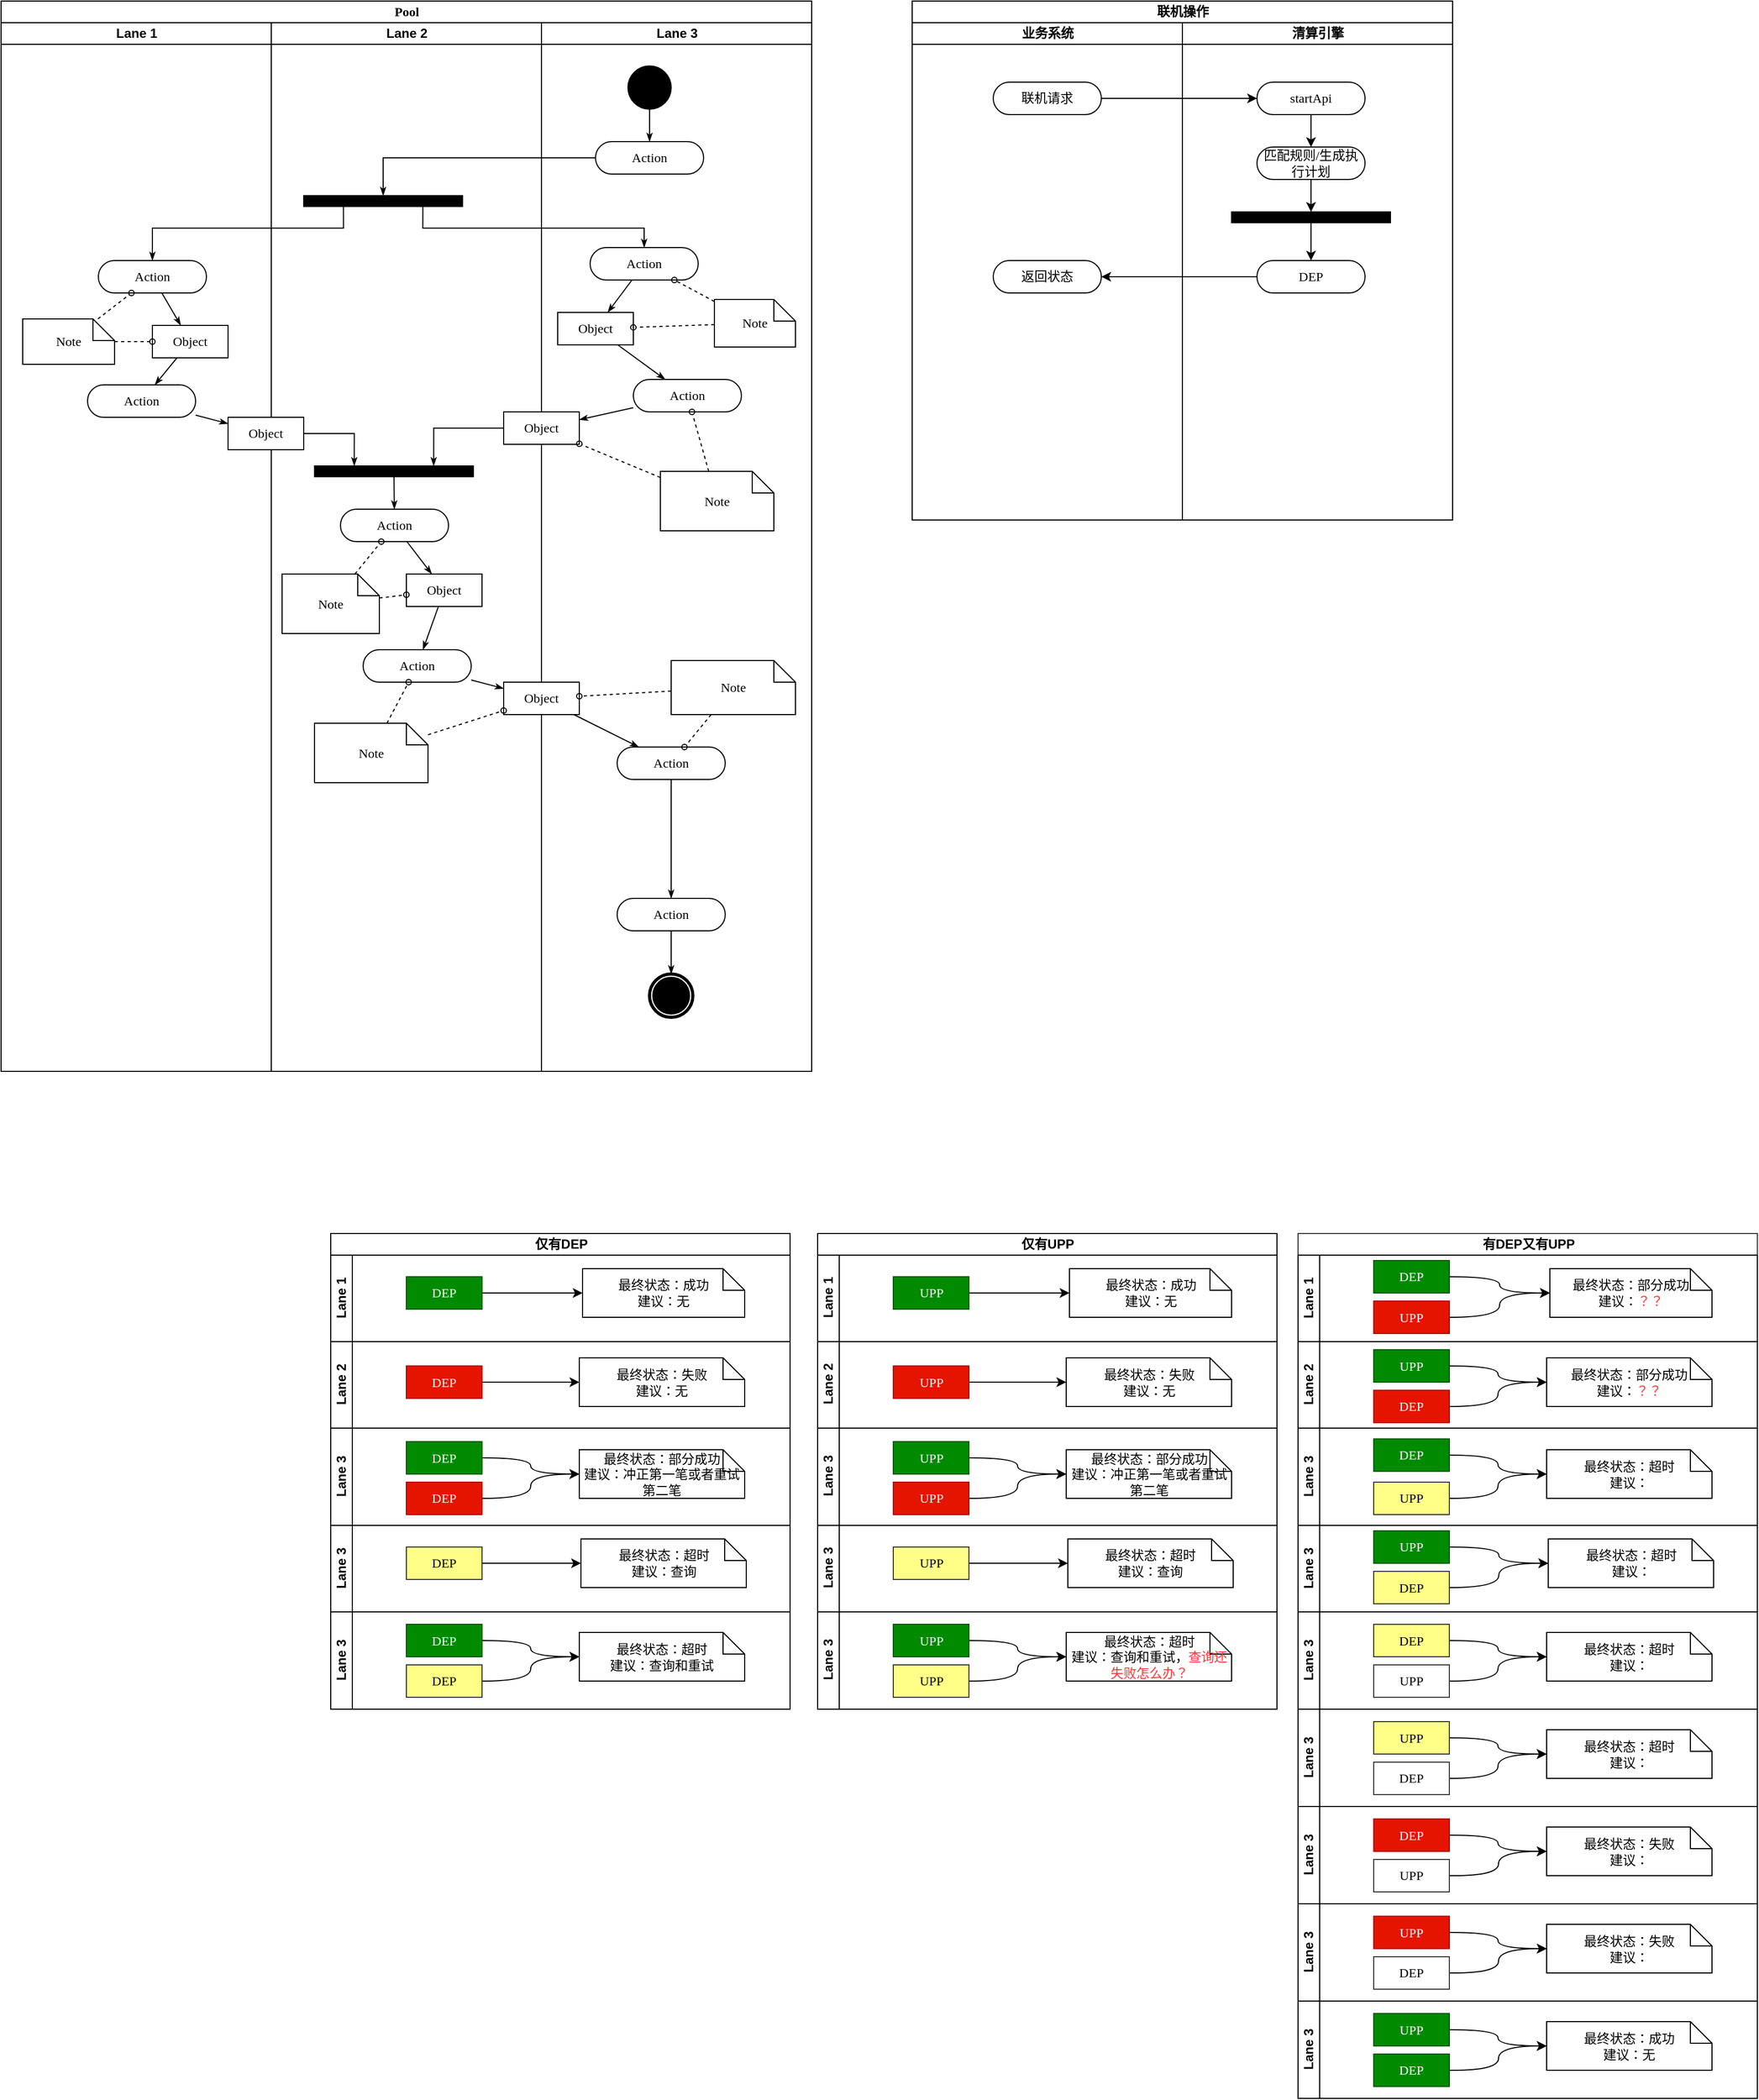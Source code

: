 <mxfile version="10.9.8" type="github"><diagram name="Page-1" id="0783ab3e-0a74-02c8-0abd-f7b4e66b4bec"><mxGraphModel dx="1421" dy="787" grid="1" gridSize="10" guides="1" tooltips="1" connect="1" arrows="1" fold="1" page="1" pageScale="1" pageWidth="850" pageHeight="1100" background="#ffffff" math="0" shadow="0"><root><mxCell id="0"/><mxCell id="1" parent="0"/><mxCell id="1c1d494c118603dd-1" value="Pool" style="swimlane;html=1;childLayout=stackLayout;startSize=20;rounded=0;shadow=0;comic=0;labelBackgroundColor=none;strokeColor=#000000;strokeWidth=1;fillColor=#ffffff;fontFamily=Verdana;fontSize=12;fontColor=#000000;align=center;" parent="1" vertex="1"><mxGeometry x="40" y="20" width="750" height="990" as="geometry"/></mxCell><mxCell id="1c1d494c118603dd-2" value="Lane 1" style="swimlane;html=1;startSize=20;" parent="1c1d494c118603dd-1" vertex="1"><mxGeometry y="20" width="250" height="970" as="geometry"/></mxCell><mxCell id="1c1d494c118603dd-34" style="edgeStyle=none;rounded=0;html=1;labelBackgroundColor=none;startArrow=none;startFill=0;startSize=5;endArrow=classicThin;endFill=1;endSize=5;jettySize=auto;orthogonalLoop=1;strokeColor=#000000;strokeWidth=1;fontFamily=Verdana;fontSize=12;fontColor=#000000;" parent="1c1d494c118603dd-2" source="1c1d494c118603dd-6" target="1c1d494c118603dd-10" edge="1"><mxGeometry relative="1" as="geometry"/></mxCell><mxCell id="1c1d494c118603dd-6" value="Action" style="rounded=1;whiteSpace=wrap;html=1;shadow=0;comic=0;labelBackgroundColor=none;strokeColor=#000000;strokeWidth=1;fillColor=#ffffff;fontFamily=Verdana;fontSize=12;fontColor=#000000;align=center;arcSize=50;" parent="1c1d494c118603dd-2" vertex="1"><mxGeometry x="90" y="220" width="100" height="30" as="geometry"/></mxCell><mxCell id="1c1d494c118603dd-7" value="Action" style="rounded=1;whiteSpace=wrap;html=1;shadow=0;comic=0;labelBackgroundColor=none;strokeColor=#000000;strokeWidth=1;fillColor=#ffffff;fontFamily=Verdana;fontSize=12;fontColor=#000000;align=center;arcSize=50;" parent="1c1d494c118603dd-2" vertex="1"><mxGeometry x="80" y="335" width="100" height="30" as="geometry"/></mxCell><mxCell id="1c1d494c118603dd-35" style="edgeStyle=none;rounded=0;html=1;labelBackgroundColor=none;startArrow=none;startFill=0;startSize=5;endArrow=classicThin;endFill=1;endSize=5;jettySize=auto;orthogonalLoop=1;strokeColor=#000000;strokeWidth=1;fontFamily=Verdana;fontSize=12;fontColor=#000000;" parent="1c1d494c118603dd-2" source="1c1d494c118603dd-10" target="1c1d494c118603dd-7" edge="1"><mxGeometry relative="1" as="geometry"/></mxCell><mxCell id="1c1d494c118603dd-10" value="Object" style="rounded=0;whiteSpace=wrap;html=1;shadow=0;comic=0;labelBackgroundColor=none;strokeColor=#000000;strokeWidth=1;fillColor=#ffffff;fontFamily=Verdana;fontSize=12;fontColor=#000000;align=center;arcSize=50;" parent="1c1d494c118603dd-2" vertex="1"><mxGeometry x="140" y="280" width="70" height="30" as="geometry"/></mxCell><mxCell id="1c1d494c118603dd-46" style="edgeStyle=none;rounded=0;html=1;labelBackgroundColor=none;startArrow=none;startFill=0;startSize=5;endArrow=oval;endFill=0;endSize=5;jettySize=auto;orthogonalLoop=1;strokeColor=#000000;strokeWidth=1;fontFamily=Verdana;fontSize=12;fontColor=#000000;dashed=1;" parent="1c1d494c118603dd-2" source="1c1d494c118603dd-21" target="1c1d494c118603dd-6" edge="1"><mxGeometry relative="1" as="geometry"/></mxCell><mxCell id="1c1d494c118603dd-47" style="edgeStyle=none;rounded=0;html=1;dashed=1;labelBackgroundColor=none;startArrow=none;startFill=0;startSize=5;endArrow=oval;endFill=0;endSize=5;jettySize=auto;orthogonalLoop=1;strokeColor=#000000;strokeWidth=1;fontFamily=Verdana;fontSize=12;fontColor=#000000;" parent="1c1d494c118603dd-2" source="1c1d494c118603dd-21" target="1c1d494c118603dd-10" edge="1"><mxGeometry relative="1" as="geometry"/></mxCell><mxCell id="1c1d494c118603dd-21" value="Note" style="shape=note;whiteSpace=wrap;html=1;rounded=0;shadow=0;comic=0;labelBackgroundColor=none;strokeColor=#000000;strokeWidth=1;fillColor=#ffffff;fontFamily=Verdana;fontSize=12;fontColor=#000000;align=center;size=20;" parent="1c1d494c118603dd-2" vertex="1"><mxGeometry x="20" y="274" width="85" height="42" as="geometry"/></mxCell><mxCell id="1c1d494c118603dd-3" value="Lane 2" style="swimlane;html=1;startSize=20;" parent="1c1d494c118603dd-1" vertex="1"><mxGeometry x="250" y="20" width="250" height="970" as="geometry"/></mxCell><mxCell id="60571a20871a0731-3" value="" style="whiteSpace=wrap;html=1;rounded=0;shadow=0;comic=0;labelBackgroundColor=none;strokeColor=#000000;strokeWidth=1;fillColor=#000000;fontFamily=Verdana;fontSize=12;fontColor=#000000;align=center;rotation=0;" parent="1c1d494c118603dd-3" vertex="1"><mxGeometry x="30" y="160" width="147" height="10" as="geometry"/></mxCell><mxCell id="1c1d494c118603dd-40" style="edgeStyle=none;rounded=0;html=1;labelBackgroundColor=none;startArrow=none;startFill=0;startSize=5;endArrow=classicThin;endFill=1;endSize=5;jettySize=auto;orthogonalLoop=1;strokeColor=#000000;strokeWidth=1;fontFamily=Verdana;fontSize=12;fontColor=#000000;" parent="1c1d494c118603dd-3" source="1c1d494c118603dd-11" target="1c1d494c118603dd-15" edge="1"><mxGeometry relative="1" as="geometry"/></mxCell><mxCell id="1c1d494c118603dd-11" value="Action" style="rounded=1;whiteSpace=wrap;html=1;shadow=0;comic=0;labelBackgroundColor=none;strokeColor=#000000;strokeWidth=1;fillColor=#ffffff;fontFamily=Verdana;fontSize=12;fontColor=#000000;align=center;arcSize=50;" parent="1c1d494c118603dd-3" vertex="1"><mxGeometry x="64" y="450" width="100" height="30" as="geometry"/></mxCell><mxCell id="1c1d494c118603dd-39" style="edgeStyle=none;rounded=0;html=1;labelBackgroundColor=none;startArrow=none;startFill=0;startSize=5;endArrow=classicThin;endFill=1;endSize=5;jettySize=auto;orthogonalLoop=1;strokeColor=#000000;strokeWidth=1;fontFamily=Verdana;fontSize=12;fontColor=#000000;" parent="1c1d494c118603dd-3" source="1c1d494c118603dd-12" target="1c1d494c118603dd-11" edge="1"><mxGeometry relative="1" as="geometry"/></mxCell><mxCell id="1c1d494c118603dd-12" value="" style="whiteSpace=wrap;html=1;rounded=0;shadow=0;comic=0;labelBackgroundColor=none;strokeColor=#000000;strokeWidth=1;fillColor=#000000;fontFamily=Verdana;fontSize=12;fontColor=#000000;align=center;rotation=0;" parent="1c1d494c118603dd-3" vertex="1"><mxGeometry x="40" y="410" width="147" height="10" as="geometry"/></mxCell><mxCell id="1c1d494c118603dd-32" style="edgeStyle=orthogonalEdgeStyle;rounded=0;html=1;entryX=0.25;entryY=0;labelBackgroundColor=none;startArrow=none;startFill=0;startSize=5;endArrow=classicThin;endFill=1;endSize=5;jettySize=auto;orthogonalLoop=1;strokeColor=#000000;strokeWidth=1;fontFamily=Verdana;fontSize=12;fontColor=#000000;" parent="1c1d494c118603dd-3" source="1c1d494c118603dd-14" target="1c1d494c118603dd-12" edge="1"><mxGeometry relative="1" as="geometry"/></mxCell><mxCell id="1c1d494c118603dd-14" value="Object" style="rounded=0;whiteSpace=wrap;html=1;shadow=0;comic=0;labelBackgroundColor=none;strokeColor=#000000;strokeWidth=1;fillColor=#ffffff;fontFamily=Verdana;fontSize=12;fontColor=#000000;align=center;arcSize=50;" parent="1c1d494c118603dd-3" vertex="1"><mxGeometry x="-40" y="365" width="70" height="30" as="geometry"/></mxCell><mxCell id="1c1d494c118603dd-41" style="edgeStyle=none;rounded=0;html=1;labelBackgroundColor=none;startArrow=none;startFill=0;startSize=5;endArrow=classicThin;endFill=1;endSize=5;jettySize=auto;orthogonalLoop=1;strokeColor=#000000;strokeWidth=1;fontFamily=Verdana;fontSize=12;fontColor=#000000;" parent="1c1d494c118603dd-3" source="1c1d494c118603dd-15" target="1c1d494c118603dd-16" edge="1"><mxGeometry relative="1" as="geometry"/></mxCell><mxCell id="1c1d494c118603dd-15" value="Object" style="rounded=0;whiteSpace=wrap;html=1;shadow=0;comic=0;labelBackgroundColor=none;strokeColor=#000000;strokeWidth=1;fillColor=#ffffff;fontFamily=Verdana;fontSize=12;fontColor=#000000;align=center;arcSize=50;" parent="1c1d494c118603dd-3" vertex="1"><mxGeometry x="125" y="510" width="70" height="30" as="geometry"/></mxCell><mxCell id="1c1d494c118603dd-16" value="Action" style="rounded=1;whiteSpace=wrap;html=1;shadow=0;comic=0;labelBackgroundColor=none;strokeColor=#000000;strokeWidth=1;fillColor=#ffffff;fontFamily=Verdana;fontSize=12;fontColor=#000000;align=center;arcSize=50;" parent="1c1d494c118603dd-3" vertex="1"><mxGeometry x="85" y="580" width="100" height="30" as="geometry"/></mxCell><mxCell id="1c1d494c118603dd-52" style="edgeStyle=none;rounded=0;html=1;dashed=1;labelBackgroundColor=none;startArrow=none;startFill=0;startSize=5;endArrow=oval;endFill=0;endSize=5;jettySize=auto;orthogonalLoop=1;strokeColor=#000000;strokeWidth=1;fontFamily=Verdana;fontSize=12;fontColor=#000000;" parent="1c1d494c118603dd-3" source="1c1d494c118603dd-23" target="1c1d494c118603dd-11" edge="1"><mxGeometry relative="1" as="geometry"/></mxCell><mxCell id="1c1d494c118603dd-53" style="edgeStyle=none;rounded=0;html=1;dashed=1;labelBackgroundColor=none;startArrow=none;startFill=0;startSize=5;endArrow=oval;endFill=0;endSize=5;jettySize=auto;orthogonalLoop=1;strokeColor=#000000;strokeWidth=1;fontFamily=Verdana;fontSize=12;fontColor=#000000;" parent="1c1d494c118603dd-3" source="1c1d494c118603dd-23" target="1c1d494c118603dd-15" edge="1"><mxGeometry relative="1" as="geometry"/></mxCell><mxCell id="1c1d494c118603dd-23" value="Note" style="shape=note;whiteSpace=wrap;html=1;rounded=0;shadow=0;comic=0;labelBackgroundColor=none;strokeColor=#000000;strokeWidth=1;fillColor=#ffffff;fontFamily=Verdana;fontSize=12;fontColor=#000000;align=center;size=20;" parent="1c1d494c118603dd-3" vertex="1"><mxGeometry x="10" y="510" width="90" height="55" as="geometry"/></mxCell><mxCell id="1c1d494c118603dd-54" style="edgeStyle=none;rounded=0;html=1;dashed=1;labelBackgroundColor=none;startArrow=none;startFill=0;startSize=5;endArrow=oval;endFill=0;endSize=5;jettySize=auto;orthogonalLoop=1;strokeColor=#000000;strokeWidth=1;fontFamily=Verdana;fontSize=12;fontColor=#000000;" parent="1c1d494c118603dd-3" source="1c1d494c118603dd-24" target="1c1d494c118603dd-16" edge="1"><mxGeometry relative="1" as="geometry"/></mxCell><mxCell id="1c1d494c118603dd-24" value="Note" style="shape=note;whiteSpace=wrap;html=1;rounded=0;shadow=0;comic=0;labelBackgroundColor=none;strokeColor=#000000;strokeWidth=1;fillColor=#ffffff;fontFamily=Verdana;fontSize=12;fontColor=#000000;align=center;size=20;" parent="1c1d494c118603dd-3" vertex="1"><mxGeometry x="40" y="648" width="105" height="55" as="geometry"/></mxCell><mxCell id="1c1d494c118603dd-4" value="Lane 3" style="swimlane;html=1;startSize=20;" parent="1c1d494c118603dd-1" vertex="1"><mxGeometry x="500" y="20" width="250" height="970" as="geometry"/></mxCell><mxCell id="1c1d494c118603dd-27" style="edgeStyle=orthogonalEdgeStyle;rounded=0;html=1;labelBackgroundColor=none;startArrow=none;startFill=0;startSize=5;endArrow=classicThin;endFill=1;endSize=5;jettySize=auto;orthogonalLoop=1;strokeColor=#000000;strokeWidth=1;fontFamily=Verdana;fontSize=12;fontColor=#000000;" parent="1c1d494c118603dd-4" source="60571a20871a0731-4" target="60571a20871a0731-8" edge="1"><mxGeometry relative="1" as="geometry"/></mxCell><mxCell id="60571a20871a0731-4" value="" style="ellipse;whiteSpace=wrap;html=1;rounded=0;shadow=0;comic=0;labelBackgroundColor=none;strokeColor=#000000;strokeWidth=1;fillColor=#000000;fontFamily=Verdana;fontSize=12;fontColor=#000000;align=center;" parent="1c1d494c118603dd-4" vertex="1"><mxGeometry x="80" y="40" width="40" height="40" as="geometry"/></mxCell><mxCell id="60571a20871a0731-8" value="Action" style="rounded=1;whiteSpace=wrap;html=1;shadow=0;comic=0;labelBackgroundColor=none;strokeColor=#000000;strokeWidth=1;fillColor=#ffffff;fontFamily=Verdana;fontSize=12;fontColor=#000000;align=center;arcSize=50;" parent="1c1d494c118603dd-4" vertex="1"><mxGeometry x="50" y="110" width="100" height="30" as="geometry"/></mxCell><mxCell id="1c1d494c118603dd-33" style="rounded=0;html=1;labelBackgroundColor=none;startArrow=none;startFill=0;startSize=5;endArrow=classicThin;endFill=1;endSize=5;jettySize=auto;orthogonalLoop=1;strokeColor=#000000;strokeWidth=1;fontFamily=Verdana;fontSize=12;fontColor=#000000;" parent="1c1d494c118603dd-4" source="1c1d494c118603dd-5" target="1c1d494c118603dd-9" edge="1"><mxGeometry relative="1" as="geometry"/></mxCell><mxCell id="1c1d494c118603dd-5" value="Action" style="rounded=1;whiteSpace=wrap;html=1;shadow=0;comic=0;labelBackgroundColor=none;strokeColor=#000000;strokeWidth=1;fillColor=#ffffff;fontFamily=Verdana;fontSize=12;fontColor=#000000;align=center;arcSize=50;" parent="1c1d494c118603dd-4" vertex="1"><mxGeometry x="45" y="208" width="100" height="30" as="geometry"/></mxCell><mxCell id="1c1d494c118603dd-38" style="edgeStyle=none;rounded=0;html=1;labelBackgroundColor=none;startArrow=none;startFill=0;startSize=5;endArrow=classicThin;endFill=1;endSize=5;jettySize=auto;orthogonalLoop=1;strokeColor=#000000;strokeWidth=1;fontFamily=Verdana;fontSize=12;fontColor=#000000;" parent="1c1d494c118603dd-4" source="1c1d494c118603dd-8" target="1c1d494c118603dd-13" edge="1"><mxGeometry relative="1" as="geometry"/></mxCell><mxCell id="1c1d494c118603dd-8" value="Action" style="rounded=1;whiteSpace=wrap;html=1;shadow=0;comic=0;labelBackgroundColor=none;strokeColor=#000000;strokeWidth=1;fillColor=#ffffff;fontFamily=Verdana;fontSize=12;fontColor=#000000;align=center;arcSize=50;" parent="1c1d494c118603dd-4" vertex="1"><mxGeometry x="85" y="330" width="100" height="30" as="geometry"/></mxCell><mxCell id="1c1d494c118603dd-37" style="edgeStyle=none;rounded=0;html=1;labelBackgroundColor=none;startArrow=none;startFill=0;startSize=5;endArrow=classicThin;endFill=1;endSize=5;jettySize=auto;orthogonalLoop=1;strokeColor=#000000;strokeWidth=1;fontFamily=Verdana;fontSize=12;fontColor=#000000;" parent="1c1d494c118603dd-4" source="1c1d494c118603dd-9" target="1c1d494c118603dd-8" edge="1"><mxGeometry relative="1" as="geometry"/></mxCell><mxCell id="1c1d494c118603dd-9" value="Object" style="rounded=0;whiteSpace=wrap;html=1;shadow=0;comic=0;labelBackgroundColor=none;strokeColor=#000000;strokeWidth=1;fillColor=#ffffff;fontFamily=Verdana;fontSize=12;fontColor=#000000;align=center;arcSize=50;" parent="1c1d494c118603dd-4" vertex="1"><mxGeometry x="15" y="268" width="70" height="30" as="geometry"/></mxCell><mxCell id="1c1d494c118603dd-13" value="Object" style="rounded=0;whiteSpace=wrap;html=1;shadow=0;comic=0;labelBackgroundColor=none;strokeColor=#000000;strokeWidth=1;fillColor=#ffffff;fontFamily=Verdana;fontSize=12;fontColor=#000000;align=center;arcSize=50;" parent="1c1d494c118603dd-4" vertex="1"><mxGeometry x="-35" y="360" width="70" height="30" as="geometry"/></mxCell><mxCell id="1c1d494c118603dd-43" style="edgeStyle=none;rounded=0;html=1;labelBackgroundColor=none;startArrow=none;startFill=0;startSize=5;endArrow=classicThin;endFill=1;endSize=5;jettySize=auto;orthogonalLoop=1;strokeColor=#000000;strokeWidth=1;fontFamily=Verdana;fontSize=12;fontColor=#000000;" parent="1c1d494c118603dd-4" source="1c1d494c118603dd-17" target="1c1d494c118603dd-18" edge="1"><mxGeometry relative="1" as="geometry"/></mxCell><mxCell id="1c1d494c118603dd-17" value="Object" style="rounded=0;whiteSpace=wrap;html=1;shadow=0;comic=0;labelBackgroundColor=none;strokeColor=#000000;strokeWidth=1;fillColor=#ffffff;fontFamily=Verdana;fontSize=12;fontColor=#000000;align=center;arcSize=50;" parent="1c1d494c118603dd-4" vertex="1"><mxGeometry x="-35" y="610" width="70" height="30" as="geometry"/></mxCell><mxCell id="1c1d494c118603dd-44" style="edgeStyle=none;rounded=0;html=1;labelBackgroundColor=none;startArrow=none;startFill=0;startSize=5;endArrow=classicThin;endFill=1;endSize=5;jettySize=auto;orthogonalLoop=1;strokeColor=#000000;strokeWidth=1;fontFamily=Verdana;fontSize=12;fontColor=#000000;" parent="1c1d494c118603dd-4" source="1c1d494c118603dd-18" target="1c1d494c118603dd-19" edge="1"><mxGeometry relative="1" as="geometry"/></mxCell><mxCell id="1c1d494c118603dd-18" value="Action" style="rounded=1;whiteSpace=wrap;html=1;shadow=0;comic=0;labelBackgroundColor=none;strokeColor=#000000;strokeWidth=1;fillColor=#ffffff;fontFamily=Verdana;fontSize=12;fontColor=#000000;align=center;arcSize=50;" parent="1c1d494c118603dd-4" vertex="1"><mxGeometry x="70" y="670" width="100" height="30" as="geometry"/></mxCell><mxCell id="1c1d494c118603dd-45" style="edgeStyle=none;rounded=0;html=1;labelBackgroundColor=none;startArrow=none;startFill=0;startSize=5;endArrow=classicThin;endFill=1;endSize=5;jettySize=auto;orthogonalLoop=1;strokeColor=#000000;strokeWidth=1;fontFamily=Verdana;fontSize=12;fontColor=#000000;" parent="1c1d494c118603dd-4" source="1c1d494c118603dd-19" target="60571a20871a0731-5" edge="1"><mxGeometry relative="1" as="geometry"/></mxCell><mxCell id="1c1d494c118603dd-19" value="Action" style="rounded=1;whiteSpace=wrap;html=1;shadow=0;comic=0;labelBackgroundColor=none;strokeColor=#000000;strokeWidth=1;fillColor=#ffffff;fontFamily=Verdana;fontSize=12;fontColor=#000000;align=center;arcSize=50;" parent="1c1d494c118603dd-4" vertex="1"><mxGeometry x="70" y="810" width="100" height="30" as="geometry"/></mxCell><mxCell id="60571a20871a0731-5" value="" style="shape=mxgraph.bpmn.shape;html=1;verticalLabelPosition=bottom;labelBackgroundColor=#ffffff;verticalAlign=top;perimeter=ellipsePerimeter;outline=end;symbol=terminate;rounded=0;shadow=0;comic=0;strokeColor=#000000;strokeWidth=1;fillColor=#ffffff;fontFamily=Verdana;fontSize=12;fontColor=#000000;align=center;" parent="1c1d494c118603dd-4" vertex="1"><mxGeometry x="100" y="880" width="40" height="40" as="geometry"/></mxCell><mxCell id="1c1d494c118603dd-48" style="edgeStyle=none;rounded=0;html=1;dashed=1;labelBackgroundColor=none;startArrow=none;startFill=0;startSize=5;endArrow=oval;endFill=0;endSize=5;jettySize=auto;orthogonalLoop=1;strokeColor=#000000;strokeWidth=1;fontFamily=Verdana;fontSize=12;fontColor=#000000;" parent="1c1d494c118603dd-4" source="1c1d494c118603dd-20" target="1c1d494c118603dd-5" edge="1"><mxGeometry relative="1" as="geometry"/></mxCell><mxCell id="1c1d494c118603dd-49" style="edgeStyle=none;rounded=0;html=1;dashed=1;labelBackgroundColor=none;startArrow=none;startFill=0;startSize=5;endArrow=oval;endFill=0;endSize=5;jettySize=auto;orthogonalLoop=1;strokeColor=#000000;strokeWidth=1;fontFamily=Verdana;fontSize=12;fontColor=#000000;" parent="1c1d494c118603dd-4" source="1c1d494c118603dd-20" target="1c1d494c118603dd-9" edge="1"><mxGeometry relative="1" as="geometry"/></mxCell><mxCell id="1c1d494c118603dd-20" value="Note" style="shape=note;whiteSpace=wrap;html=1;rounded=0;shadow=0;comic=0;labelBackgroundColor=none;strokeColor=#000000;strokeWidth=1;fillColor=#ffffff;fontFamily=Verdana;fontSize=12;fontColor=#000000;align=center;size=20;" parent="1c1d494c118603dd-4" vertex="1"><mxGeometry x="160" y="256" width="75" height="44" as="geometry"/></mxCell><mxCell id="1c1d494c118603dd-50" style="edgeStyle=none;rounded=0;html=1;dashed=1;labelBackgroundColor=none;startArrow=none;startFill=0;startSize=5;endArrow=oval;endFill=0;endSize=5;jettySize=auto;orthogonalLoop=1;strokeColor=#000000;strokeWidth=1;fontFamily=Verdana;fontSize=12;fontColor=#000000;" parent="1c1d494c118603dd-4" source="1c1d494c118603dd-22" target="1c1d494c118603dd-8" edge="1"><mxGeometry relative="1" as="geometry"/></mxCell><mxCell id="1c1d494c118603dd-51" style="edgeStyle=none;rounded=0;html=1;dashed=1;labelBackgroundColor=none;startArrow=none;startFill=0;startSize=5;endArrow=oval;endFill=0;endSize=5;jettySize=auto;orthogonalLoop=1;strokeColor=#000000;strokeWidth=1;fontFamily=Verdana;fontSize=12;fontColor=#000000;" parent="1c1d494c118603dd-4" source="1c1d494c118603dd-22" target="1c1d494c118603dd-13" edge="1"><mxGeometry relative="1" as="geometry"/></mxCell><mxCell id="1c1d494c118603dd-22" value="Note" style="shape=note;whiteSpace=wrap;html=1;rounded=0;shadow=0;comic=0;labelBackgroundColor=none;strokeColor=#000000;strokeWidth=1;fillColor=#ffffff;fontFamily=Verdana;fontSize=12;fontColor=#000000;align=center;size=20;" parent="1c1d494c118603dd-4" vertex="1"><mxGeometry x="110" y="415" width="105" height="55" as="geometry"/></mxCell><mxCell id="1c1d494c118603dd-56" style="edgeStyle=none;rounded=0;html=1;dashed=1;labelBackgroundColor=none;startArrow=none;startFill=0;startSize=5;endArrow=oval;endFill=0;endSize=5;jettySize=auto;orthogonalLoop=1;strokeColor=#000000;strokeWidth=1;fontFamily=Verdana;fontSize=12;fontColor=#000000;" parent="1c1d494c118603dd-4" source="1c1d494c118603dd-25" target="1c1d494c118603dd-18" edge="1"><mxGeometry relative="1" as="geometry"/></mxCell><mxCell id="1c1d494c118603dd-57" style="edgeStyle=none;rounded=0;html=1;dashed=1;labelBackgroundColor=none;startArrow=none;startFill=0;startSize=5;endArrow=oval;endFill=0;endSize=5;jettySize=auto;orthogonalLoop=1;strokeColor=#000000;strokeWidth=1;fontFamily=Verdana;fontSize=12;fontColor=#000000;" parent="1c1d494c118603dd-4" source="1c1d494c118603dd-25" target="1c1d494c118603dd-17" edge="1"><mxGeometry relative="1" as="geometry"/></mxCell><mxCell id="1c1d494c118603dd-25" value="Note" style="shape=note;whiteSpace=wrap;html=1;rounded=0;shadow=0;comic=0;labelBackgroundColor=none;strokeColor=#000000;strokeWidth=1;fillColor=#ffffff;fontFamily=Verdana;fontSize=12;fontColor=#000000;align=center;size=20;" parent="1c1d494c118603dd-4" vertex="1"><mxGeometry x="120" y="590" width="115" height="50" as="geometry"/></mxCell><mxCell id="1c1d494c118603dd-28" style="edgeStyle=orthogonalEdgeStyle;rounded=0;html=1;entryX=0.5;entryY=0;labelBackgroundColor=none;startArrow=none;startFill=0;startSize=5;endArrow=classicThin;endFill=1;endSize=5;jettySize=auto;orthogonalLoop=1;strokeColor=#000000;strokeWidth=1;fontFamily=Verdana;fontSize=12;fontColor=#000000;" parent="1c1d494c118603dd-1" source="60571a20871a0731-8" target="60571a20871a0731-3" edge="1"><mxGeometry relative="1" as="geometry"><Array as="points"><mxPoint x="354" y="145"/></Array></mxGeometry></mxCell><mxCell id="1c1d494c118603dd-29" style="edgeStyle=orthogonalEdgeStyle;rounded=0;html=1;exitX=0.75;exitY=1;labelBackgroundColor=none;startArrow=none;startFill=0;startSize=5;endArrow=classicThin;endFill=1;endSize=5;jettySize=auto;orthogonalLoop=1;strokeColor=#000000;strokeWidth=1;fontFamily=Verdana;fontSize=12;fontColor=#000000;" parent="1c1d494c118603dd-1" source="60571a20871a0731-3" target="1c1d494c118603dd-5" edge="1"><mxGeometry relative="1" as="geometry"><Array as="points"><mxPoint x="390" y="210"/><mxPoint x="595" y="210"/></Array></mxGeometry></mxCell><mxCell id="1c1d494c118603dd-30" style="edgeStyle=orthogonalEdgeStyle;rounded=0;html=1;exitX=0.25;exitY=1;entryX=0.5;entryY=0;labelBackgroundColor=none;startArrow=none;startFill=0;startSize=5;endArrow=classicThin;endFill=1;endSize=5;jettySize=auto;orthogonalLoop=1;strokeColor=#000000;strokeWidth=1;fontFamily=Verdana;fontSize=12;fontColor=#000000;" parent="1c1d494c118603dd-1" source="60571a20871a0731-3" target="1c1d494c118603dd-6" edge="1"><mxGeometry relative="1" as="geometry"><Array as="points"><mxPoint x="317" y="210"/><mxPoint x="140" y="210"/></Array></mxGeometry></mxCell><mxCell id="1c1d494c118603dd-31" style="edgeStyle=orthogonalEdgeStyle;rounded=0;html=1;entryX=0.75;entryY=0;labelBackgroundColor=none;startArrow=none;startFill=0;startSize=5;endArrow=classicThin;endFill=1;endSize=5;jettySize=auto;orthogonalLoop=1;strokeColor=#000000;strokeWidth=1;fontFamily=Verdana;fontSize=12;fontColor=#000000;" parent="1c1d494c118603dd-1" source="1c1d494c118603dd-13" target="1c1d494c118603dd-12" edge="1"><mxGeometry relative="1" as="geometry"/></mxCell><mxCell id="1c1d494c118603dd-36" style="edgeStyle=none;rounded=0;html=1;labelBackgroundColor=none;startArrow=none;startFill=0;startSize=5;endArrow=classicThin;endFill=1;endSize=5;jettySize=auto;orthogonalLoop=1;strokeColor=#000000;strokeWidth=1;fontFamily=Verdana;fontSize=12;fontColor=#000000;" parent="1c1d494c118603dd-1" source="1c1d494c118603dd-7" target="1c1d494c118603dd-14" edge="1"><mxGeometry relative="1" as="geometry"/></mxCell><mxCell id="1c1d494c118603dd-42" style="edgeStyle=none;rounded=0;html=1;labelBackgroundColor=none;startArrow=none;startFill=0;startSize=5;endArrow=classicThin;endFill=1;endSize=5;jettySize=auto;orthogonalLoop=1;strokeColor=#000000;strokeWidth=1;fontFamily=Verdana;fontSize=12;fontColor=#000000;" parent="1c1d494c118603dd-1" source="1c1d494c118603dd-16" target="1c1d494c118603dd-17" edge="1"><mxGeometry relative="1" as="geometry"/></mxCell><mxCell id="1c1d494c118603dd-55" style="edgeStyle=none;rounded=0;html=1;dashed=1;labelBackgroundColor=none;startArrow=none;startFill=0;startSize=5;endArrow=oval;endFill=0;endSize=5;jettySize=auto;orthogonalLoop=1;strokeColor=#000000;strokeWidth=1;fontFamily=Verdana;fontSize=12;fontColor=#000000;" parent="1c1d494c118603dd-1" source="1c1d494c118603dd-24" target="1c1d494c118603dd-17" edge="1"><mxGeometry relative="1" as="geometry"/></mxCell><mxCell id="Xp84N5VSveZQH5gxmQ9e-115" value="联机操作" style="swimlane;html=1;childLayout=stackLayout;resizeParent=1;resizeParentMax=0;startSize=20;strokeColor=#000000;fillColor=none;fontColor=#000000;align=center;" vertex="1" parent="1"><mxGeometry x="883" y="20" width="500" height="480" as="geometry"/></mxCell><mxCell id="Xp84N5VSveZQH5gxmQ9e-116" value="业务系统" style="swimlane;html=1;startSize=20;" vertex="1" parent="Xp84N5VSveZQH5gxmQ9e-115"><mxGeometry y="20" width="250" height="460" as="geometry"/></mxCell><mxCell id="Xp84N5VSveZQH5gxmQ9e-128" value="联机请求" style="rounded=1;whiteSpace=wrap;html=1;shadow=0;comic=0;labelBackgroundColor=none;strokeColor=#000000;strokeWidth=1;fillColor=#ffffff;fontFamily=Verdana;fontSize=12;fontColor=#000000;align=center;arcSize=50;" vertex="1" parent="Xp84N5VSveZQH5gxmQ9e-116"><mxGeometry x="75" y="55" width="100" height="30" as="geometry"/></mxCell><mxCell id="Xp84N5VSveZQH5gxmQ9e-132" value="返回状态" style="rounded=1;whiteSpace=wrap;html=1;shadow=0;comic=0;labelBackgroundColor=none;strokeColor=#000000;strokeWidth=1;fillColor=#ffffff;fontFamily=Verdana;fontSize=12;fontColor=#000000;align=center;arcSize=50;" vertex="1" parent="Xp84N5VSveZQH5gxmQ9e-116"><mxGeometry x="75" y="220" width="100" height="30" as="geometry"/></mxCell><mxCell id="Xp84N5VSveZQH5gxmQ9e-117" value="清算引擎" style="swimlane;html=1;startSize=20;" vertex="1" parent="Xp84N5VSveZQH5gxmQ9e-115"><mxGeometry x="250" y="20" width="250" height="460" as="geometry"/></mxCell><mxCell id="Xp84N5VSveZQH5gxmQ9e-119" style="edgeStyle=orthogonalEdgeStyle;rounded=0;orthogonalLoop=1;jettySize=auto;html=1;fontColor=#66B2FF;" edge="1" source="Xp84N5VSveZQH5gxmQ9e-120" target="Xp84N5VSveZQH5gxmQ9e-125" parent="Xp84N5VSveZQH5gxmQ9e-117"><mxGeometry relative="1" as="geometry"/></mxCell><mxCell id="Xp84N5VSveZQH5gxmQ9e-120" value="匹配规则/生成执行计划" style="rounded=1;whiteSpace=wrap;html=1;shadow=0;comic=0;labelBackgroundColor=none;strokeColor=#000000;strokeWidth=1;fillColor=#ffffff;fontFamily=Verdana;fontSize=12;fontColor=#000000;align=center;arcSize=50;" vertex="1" parent="Xp84N5VSveZQH5gxmQ9e-117"><mxGeometry x="69" y="115" width="100" height="30" as="geometry"/></mxCell><mxCell id="Xp84N5VSveZQH5gxmQ9e-121" style="edgeStyle=orthogonalEdgeStyle;rounded=0;orthogonalLoop=1;jettySize=auto;html=1;fontColor=#66B2FF;" edge="1" source="Xp84N5VSveZQH5gxmQ9e-122" target="Xp84N5VSveZQH5gxmQ9e-120" parent="Xp84N5VSveZQH5gxmQ9e-117"><mxGeometry relative="1" as="geometry"/></mxCell><mxCell id="Xp84N5VSveZQH5gxmQ9e-122" value="startApi" style="rounded=1;whiteSpace=wrap;html=1;shadow=0;comic=0;labelBackgroundColor=none;strokeColor=#000000;strokeWidth=1;fillColor=#ffffff;fontFamily=Verdana;fontSize=12;fontColor=#000000;align=center;arcSize=50;" vertex="1" parent="Xp84N5VSveZQH5gxmQ9e-117"><mxGeometry x="69" y="55" width="100" height="30" as="geometry"/></mxCell><mxCell id="Xp84N5VSveZQH5gxmQ9e-130" style="edgeStyle=orthogonalEdgeStyle;rounded=0;orthogonalLoop=1;jettySize=auto;html=1;entryX=0.5;entryY=0;entryDx=0;entryDy=0;fontColor=#66B2FF;" edge="1" parent="Xp84N5VSveZQH5gxmQ9e-117" source="Xp84N5VSveZQH5gxmQ9e-125" target="Xp84N5VSveZQH5gxmQ9e-126"><mxGeometry relative="1" as="geometry"/></mxCell><mxCell id="Xp84N5VSveZQH5gxmQ9e-125" value="" style="whiteSpace=wrap;html=1;rounded=0;shadow=0;comic=0;labelBackgroundColor=none;strokeColor=#000000;strokeWidth=1;fillColor=#000000;fontFamily=Verdana;fontSize=12;fontColor=#000000;align=center;rotation=0;" vertex="1" parent="Xp84N5VSveZQH5gxmQ9e-117"><mxGeometry x="45.5" y="175" width="147" height="10" as="geometry"/></mxCell><mxCell id="Xp84N5VSveZQH5gxmQ9e-126" value="DEP" style="rounded=1;whiteSpace=wrap;html=1;shadow=0;comic=0;labelBackgroundColor=none;strokeColor=#000000;strokeWidth=1;fillColor=#ffffff;fontFamily=Verdana;fontSize=12;fontColor=#000000;align=center;arcSize=50;" vertex="1" parent="Xp84N5VSveZQH5gxmQ9e-117"><mxGeometry x="69" y="220" width="100" height="30" as="geometry"/></mxCell><mxCell id="Xp84N5VSveZQH5gxmQ9e-129" style="edgeStyle=orthogonalEdgeStyle;rounded=0;orthogonalLoop=1;jettySize=auto;html=1;fontColor=#66B2FF;" edge="1" parent="Xp84N5VSveZQH5gxmQ9e-115" source="Xp84N5VSveZQH5gxmQ9e-128" target="Xp84N5VSveZQH5gxmQ9e-122"><mxGeometry relative="1" as="geometry"/></mxCell><mxCell id="Xp84N5VSveZQH5gxmQ9e-133" style="edgeStyle=orthogonalEdgeStyle;rounded=0;orthogonalLoop=1;jettySize=auto;html=1;entryX=1;entryY=0.5;entryDx=0;entryDy=0;fontColor=#66B2FF;" edge="1" parent="Xp84N5VSveZQH5gxmQ9e-115" source="Xp84N5VSveZQH5gxmQ9e-126" target="Xp84N5VSveZQH5gxmQ9e-132"><mxGeometry relative="1" as="geometry"/></mxCell><mxCell id="Xp84N5VSveZQH5gxmQ9e-150" value="仅有DEP" style="swimlane;html=1;childLayout=stackLayout;resizeParent=1;resizeParentMax=0;horizontal=1;startSize=20;horizontalStack=0;strokeColor=#000000;fillColor=none;fontColor=#000000;align=center;" vertex="1" parent="1"><mxGeometry x="345" y="1160" width="425" height="440" as="geometry"/></mxCell><mxCell id="Xp84N5VSveZQH5gxmQ9e-151" value="Lane 1" style="swimlane;html=1;startSize=20;horizontal=0;" vertex="1" parent="Xp84N5VSveZQH5gxmQ9e-150"><mxGeometry y="20" width="425" height="80" as="geometry"/></mxCell><mxCell id="Xp84N5VSveZQH5gxmQ9e-155" style="edgeStyle=orthogonalEdgeStyle;curved=1;orthogonalLoop=1;jettySize=auto;html=1;fontColor=#000000;" edge="1" parent="Xp84N5VSveZQH5gxmQ9e-151" source="Xp84N5VSveZQH5gxmQ9e-154" target="1c1d494c118603dd-26"><mxGeometry relative="1" as="geometry"/></mxCell><mxCell id="Xp84N5VSveZQH5gxmQ9e-154" value="DEP" style="rounded=0;whiteSpace=wrap;html=1;shadow=0;comic=0;labelBackgroundColor=none;strokeColor=#005700;strokeWidth=1;fillColor=#008a00;fontFamily=Verdana;fontSize=12;fontColor=#ffffff;align=center;arcSize=50;" vertex="1" parent="Xp84N5VSveZQH5gxmQ9e-151"><mxGeometry x="70" y="20" width="70" height="30" as="geometry"/></mxCell><mxCell id="1c1d494c118603dd-26" value="最终状态：成功&lt;br&gt;建议：无" style="shape=note;whiteSpace=wrap;html=1;rounded=0;shadow=0;comic=0;labelBackgroundColor=none;strokeColor=#000000;strokeWidth=1;fillColor=#ffffff;fontFamily=Verdana;fontSize=12;fontColor=#000000;align=center;size=20;" parent="Xp84N5VSveZQH5gxmQ9e-151" vertex="1"><mxGeometry x="233" y="12.5" width="150" height="45" as="geometry"/></mxCell><mxCell id="Xp84N5VSveZQH5gxmQ9e-152" value="Lane 2" style="swimlane;html=1;startSize=20;horizontal=0;" vertex="1" parent="Xp84N5VSveZQH5gxmQ9e-150"><mxGeometry y="100" width="425" height="80" as="geometry"/></mxCell><mxCell id="Xp84N5VSveZQH5gxmQ9e-161" style="edgeStyle=orthogonalEdgeStyle;curved=1;orthogonalLoop=1;jettySize=auto;html=1;entryX=0;entryY=0.5;entryDx=0;entryDy=0;entryPerimeter=0;fontColor=#000000;" edge="1" parent="Xp84N5VSveZQH5gxmQ9e-152" source="Xp84N5VSveZQH5gxmQ9e-157" target="Xp84N5VSveZQH5gxmQ9e-158"><mxGeometry relative="1" as="geometry"/></mxCell><mxCell id="Xp84N5VSveZQH5gxmQ9e-157" value="DEP" style="rounded=0;whiteSpace=wrap;html=1;shadow=0;comic=0;labelBackgroundColor=none;strokeColor=#B20000;strokeWidth=1;fillColor=#e51400;fontFamily=Verdana;fontSize=12;fontColor=#ffffff;align=center;arcSize=50;" vertex="1" parent="Xp84N5VSveZQH5gxmQ9e-152"><mxGeometry x="70" y="22.5" width="70" height="30" as="geometry"/></mxCell><mxCell id="Xp84N5VSveZQH5gxmQ9e-158" value="最终状态：失败&lt;br&gt;建议：无" style="shape=note;whiteSpace=wrap;html=1;rounded=0;shadow=0;comic=0;labelBackgroundColor=none;strokeColor=#000000;strokeWidth=1;fillColor=#ffffff;fontFamily=Verdana;fontSize=12;fontColor=#000000;align=center;size=20;" vertex="1" parent="Xp84N5VSveZQH5gxmQ9e-152"><mxGeometry x="230" y="15" width="153" height="45" as="geometry"/></mxCell><mxCell id="Xp84N5VSveZQH5gxmQ9e-153" value="Lane 3" style="swimlane;html=1;startSize=20;horizontal=0;" vertex="1" parent="Xp84N5VSveZQH5gxmQ9e-150"><mxGeometry y="180" width="425" height="90" as="geometry"/></mxCell><mxCell id="Xp84N5VSveZQH5gxmQ9e-163" style="edgeStyle=orthogonalEdgeStyle;curved=1;orthogonalLoop=1;jettySize=auto;html=1;entryX=0;entryY=0.5;entryDx=0;entryDy=0;entryPerimeter=0;fontColor=#000000;" edge="1" parent="Xp84N5VSveZQH5gxmQ9e-153" source="Xp84N5VSveZQH5gxmQ9e-156" target="Xp84N5VSveZQH5gxmQ9e-160"><mxGeometry relative="1" as="geometry"/></mxCell><mxCell id="Xp84N5VSveZQH5gxmQ9e-156" value="DEP" style="rounded=0;whiteSpace=wrap;html=1;shadow=0;comic=0;labelBackgroundColor=none;strokeColor=#005700;strokeWidth=1;fillColor=#008a00;fontFamily=Verdana;fontSize=12;fontColor=#ffffff;align=center;arcSize=50;" vertex="1" parent="Xp84N5VSveZQH5gxmQ9e-153"><mxGeometry x="70" y="12.5" width="70" height="30" as="geometry"/></mxCell><mxCell id="Xp84N5VSveZQH5gxmQ9e-160" value="最终状态：部分成功&lt;br&gt;建议：冲正第一笔或者重试第二笔" style="shape=note;whiteSpace=wrap;html=1;rounded=0;shadow=0;comic=0;labelBackgroundColor=none;strokeColor=#000000;strokeWidth=1;fillColor=#ffffff;fontFamily=Verdana;fontSize=12;fontColor=#000000;align=center;size=20;" vertex="1" parent="Xp84N5VSveZQH5gxmQ9e-153"><mxGeometry x="230" y="20" width="153" height="45" as="geometry"/></mxCell><mxCell id="Xp84N5VSveZQH5gxmQ9e-164" style="edgeStyle=orthogonalEdgeStyle;curved=1;orthogonalLoop=1;jettySize=auto;html=1;fontColor=#000000;" edge="1" parent="Xp84N5VSveZQH5gxmQ9e-153" source="Xp84N5VSveZQH5gxmQ9e-162" target="Xp84N5VSveZQH5gxmQ9e-160"><mxGeometry relative="1" as="geometry"/></mxCell><mxCell id="Xp84N5VSveZQH5gxmQ9e-162" value="DEP" style="rounded=0;whiteSpace=wrap;html=1;shadow=0;comic=0;labelBackgroundColor=none;strokeColor=#B20000;strokeWidth=1;fillColor=#e51400;fontFamily=Verdana;fontSize=12;fontColor=#ffffff;align=center;arcSize=50;" vertex="1" parent="Xp84N5VSveZQH5gxmQ9e-153"><mxGeometry x="70" y="50" width="70" height="30" as="geometry"/></mxCell><mxCell id="Xp84N5VSveZQH5gxmQ9e-165" value="Lane 3" style="swimlane;html=1;startSize=20;horizontal=0;" vertex="1" parent="Xp84N5VSveZQH5gxmQ9e-150"><mxGeometry y="270" width="425" height="80" as="geometry"/></mxCell><mxCell id="Xp84N5VSveZQH5gxmQ9e-166" style="edgeStyle=orthogonalEdgeStyle;curved=1;orthogonalLoop=1;jettySize=auto;html=1;entryX=0;entryY=0.5;entryDx=0;entryDy=0;entryPerimeter=0;fontColor=#000000;" edge="1" parent="Xp84N5VSveZQH5gxmQ9e-165" source="Xp84N5VSveZQH5gxmQ9e-167" target="Xp84N5VSveZQH5gxmQ9e-168"><mxGeometry relative="1" as="geometry"/></mxCell><mxCell id="Xp84N5VSveZQH5gxmQ9e-167" value="DEP" style="rounded=0;whiteSpace=wrap;html=1;shadow=0;comic=0;labelBackgroundColor=none;strokeColor=#36393d;strokeWidth=1;fillColor=#ffff88;fontFamily=Verdana;fontSize=12;align=center;arcSize=50;" vertex="1" parent="Xp84N5VSveZQH5gxmQ9e-165"><mxGeometry x="70" y="20" width="70" height="30" as="geometry"/></mxCell><mxCell id="Xp84N5VSveZQH5gxmQ9e-168" value="最终状态：超时&lt;br&gt;建议：查询" style="shape=note;whiteSpace=wrap;html=1;rounded=0;shadow=0;comic=0;labelBackgroundColor=none;strokeColor=#000000;strokeWidth=1;fillColor=#ffffff;fontFamily=Verdana;fontSize=12;fontColor=#000000;align=center;size=20;" vertex="1" parent="Xp84N5VSveZQH5gxmQ9e-165"><mxGeometry x="231.5" y="12.5" width="153" height="45" as="geometry"/></mxCell><mxCell id="Xp84N5VSveZQH5gxmQ9e-171" value="Lane 3" style="swimlane;html=1;startSize=20;horizontal=0;" vertex="1" parent="Xp84N5VSveZQH5gxmQ9e-150"><mxGeometry y="350" width="425" height="90" as="geometry"/></mxCell><mxCell id="Xp84N5VSveZQH5gxmQ9e-172" style="edgeStyle=orthogonalEdgeStyle;curved=1;orthogonalLoop=1;jettySize=auto;html=1;entryX=0;entryY=0.5;entryDx=0;entryDy=0;entryPerimeter=0;fontColor=#000000;" edge="1" parent="Xp84N5VSveZQH5gxmQ9e-171" source="Xp84N5VSveZQH5gxmQ9e-173" target="Xp84N5VSveZQH5gxmQ9e-174"><mxGeometry relative="1" as="geometry"/></mxCell><mxCell id="Xp84N5VSveZQH5gxmQ9e-173" value="DEP" style="rounded=0;whiteSpace=wrap;html=1;shadow=0;comic=0;labelBackgroundColor=none;strokeColor=#005700;strokeWidth=1;fillColor=#008a00;fontFamily=Verdana;fontSize=12;align=center;arcSize=50;fontColor=#ffffff;" vertex="1" parent="Xp84N5VSveZQH5gxmQ9e-171"><mxGeometry x="70" y="11.5" width="70" height="30" as="geometry"/></mxCell><mxCell id="Xp84N5VSveZQH5gxmQ9e-174" value="最终状态：超时&lt;br&gt;建议：查询和重试" style="shape=note;whiteSpace=wrap;html=1;rounded=0;shadow=0;comic=0;labelBackgroundColor=none;strokeColor=#000000;strokeWidth=1;fillColor=#ffffff;fontFamily=Verdana;fontSize=12;fontColor=#000000;align=center;size=20;" vertex="1" parent="Xp84N5VSveZQH5gxmQ9e-171"><mxGeometry x="230" y="19" width="153" height="45" as="geometry"/></mxCell><mxCell id="Xp84N5VSveZQH5gxmQ9e-176" style="edgeStyle=orthogonalEdgeStyle;curved=1;orthogonalLoop=1;jettySize=auto;html=1;fontColor=#000000;" edge="1" parent="Xp84N5VSveZQH5gxmQ9e-171" source="Xp84N5VSveZQH5gxmQ9e-175" target="Xp84N5VSveZQH5gxmQ9e-174"><mxGeometry relative="1" as="geometry"/></mxCell><mxCell id="Xp84N5VSveZQH5gxmQ9e-175" value="DEP" style="rounded=0;whiteSpace=wrap;html=1;shadow=0;comic=0;labelBackgroundColor=none;strokeColor=#36393d;strokeWidth=1;fillColor=#ffff88;fontFamily=Verdana;fontSize=12;align=center;arcSize=50;" vertex="1" parent="Xp84N5VSveZQH5gxmQ9e-171"><mxGeometry x="70" y="49" width="70" height="30" as="geometry"/></mxCell><mxCell id="Xp84N5VSveZQH5gxmQ9e-208" value="仅有UPP" style="swimlane;html=1;childLayout=stackLayout;resizeParent=1;resizeParentMax=0;horizontal=1;startSize=20;horizontalStack=0;strokeColor=#000000;fillColor=none;fontColor=#000000;align=center;" vertex="1" parent="1"><mxGeometry x="795.5" y="1160" width="425" height="440" as="geometry"/></mxCell><mxCell id="Xp84N5VSveZQH5gxmQ9e-209" value="Lane 1" style="swimlane;html=1;startSize=20;horizontal=0;" vertex="1" parent="Xp84N5VSveZQH5gxmQ9e-208"><mxGeometry y="20" width="425" height="80" as="geometry"/></mxCell><mxCell id="Xp84N5VSveZQH5gxmQ9e-210" style="edgeStyle=orthogonalEdgeStyle;curved=1;orthogonalLoop=1;jettySize=auto;html=1;fontColor=#000000;" edge="1" parent="Xp84N5VSveZQH5gxmQ9e-209" source="Xp84N5VSveZQH5gxmQ9e-211" target="Xp84N5VSveZQH5gxmQ9e-212"><mxGeometry relative="1" as="geometry"/></mxCell><mxCell id="Xp84N5VSveZQH5gxmQ9e-211" value="UPP" style="rounded=0;whiteSpace=wrap;html=1;shadow=0;comic=0;labelBackgroundColor=none;strokeColor=#005700;strokeWidth=1;fillColor=#008a00;fontFamily=Verdana;fontSize=12;fontColor=#ffffff;align=center;arcSize=50;" vertex="1" parent="Xp84N5VSveZQH5gxmQ9e-209"><mxGeometry x="70" y="20" width="70" height="30" as="geometry"/></mxCell><mxCell id="Xp84N5VSveZQH5gxmQ9e-212" value="最终状态：成功&lt;br&gt;建议：无" style="shape=note;whiteSpace=wrap;html=1;rounded=0;shadow=0;comic=0;labelBackgroundColor=none;strokeColor=#000000;strokeWidth=1;fillColor=#ffffff;fontFamily=Verdana;fontSize=12;fontColor=#000000;align=center;size=20;" vertex="1" parent="Xp84N5VSveZQH5gxmQ9e-209"><mxGeometry x="233" y="12.5" width="150" height="45" as="geometry"/></mxCell><mxCell id="Xp84N5VSveZQH5gxmQ9e-213" value="Lane 2" style="swimlane;html=1;startSize=20;horizontal=0;" vertex="1" parent="Xp84N5VSveZQH5gxmQ9e-208"><mxGeometry y="100" width="425" height="80" as="geometry"/></mxCell><mxCell id="Xp84N5VSveZQH5gxmQ9e-214" style="edgeStyle=orthogonalEdgeStyle;curved=1;orthogonalLoop=1;jettySize=auto;html=1;entryX=0;entryY=0.5;entryDx=0;entryDy=0;entryPerimeter=0;fontColor=#000000;" edge="1" parent="Xp84N5VSveZQH5gxmQ9e-213" source="Xp84N5VSveZQH5gxmQ9e-215" target="Xp84N5VSveZQH5gxmQ9e-216"><mxGeometry relative="1" as="geometry"/></mxCell><mxCell id="Xp84N5VSveZQH5gxmQ9e-215" value="UPP" style="rounded=0;whiteSpace=wrap;html=1;shadow=0;comic=0;labelBackgroundColor=none;strokeColor=#B20000;strokeWidth=1;fillColor=#e51400;fontFamily=Verdana;fontSize=12;fontColor=#ffffff;align=center;arcSize=50;" vertex="1" parent="Xp84N5VSveZQH5gxmQ9e-213"><mxGeometry x="70" y="22.5" width="70" height="30" as="geometry"/></mxCell><mxCell id="Xp84N5VSveZQH5gxmQ9e-216" value="最终状态：失败&lt;br&gt;建议：无" style="shape=note;whiteSpace=wrap;html=1;rounded=0;shadow=0;comic=0;labelBackgroundColor=none;strokeColor=#000000;strokeWidth=1;fillColor=#ffffff;fontFamily=Verdana;fontSize=12;fontColor=#000000;align=center;size=20;" vertex="1" parent="Xp84N5VSveZQH5gxmQ9e-213"><mxGeometry x="230" y="15" width="153" height="45" as="geometry"/></mxCell><mxCell id="Xp84N5VSveZQH5gxmQ9e-217" value="Lane 3" style="swimlane;html=1;startSize=20;horizontal=0;" vertex="1" parent="Xp84N5VSveZQH5gxmQ9e-208"><mxGeometry y="180" width="425" height="90" as="geometry"/></mxCell><mxCell id="Xp84N5VSveZQH5gxmQ9e-218" style="edgeStyle=orthogonalEdgeStyle;curved=1;orthogonalLoop=1;jettySize=auto;html=1;entryX=0;entryY=0.5;entryDx=0;entryDy=0;entryPerimeter=0;fontColor=#000000;" edge="1" parent="Xp84N5VSveZQH5gxmQ9e-217" source="Xp84N5VSveZQH5gxmQ9e-219" target="Xp84N5VSveZQH5gxmQ9e-220"><mxGeometry relative="1" as="geometry"/></mxCell><mxCell id="Xp84N5VSveZQH5gxmQ9e-219" value="UPP" style="rounded=0;whiteSpace=wrap;html=1;shadow=0;comic=0;labelBackgroundColor=none;strokeColor=#005700;strokeWidth=1;fillColor=#008a00;fontFamily=Verdana;fontSize=12;fontColor=#ffffff;align=center;arcSize=50;" vertex="1" parent="Xp84N5VSveZQH5gxmQ9e-217"><mxGeometry x="70" y="12.5" width="70" height="30" as="geometry"/></mxCell><mxCell id="Xp84N5VSveZQH5gxmQ9e-220" value="最终状态：部分成功&lt;br&gt;建议：冲正第一笔或者重试第二笔" style="shape=note;whiteSpace=wrap;html=1;rounded=0;shadow=0;comic=0;labelBackgroundColor=none;strokeColor=#000000;strokeWidth=1;fillColor=#ffffff;fontFamily=Verdana;fontSize=12;fontColor=#000000;align=center;size=20;" vertex="1" parent="Xp84N5VSveZQH5gxmQ9e-217"><mxGeometry x="230" y="20" width="153" height="45" as="geometry"/></mxCell><mxCell id="Xp84N5VSveZQH5gxmQ9e-221" style="edgeStyle=orthogonalEdgeStyle;curved=1;orthogonalLoop=1;jettySize=auto;html=1;fontColor=#000000;" edge="1" parent="Xp84N5VSveZQH5gxmQ9e-217" source="Xp84N5VSveZQH5gxmQ9e-222" target="Xp84N5VSveZQH5gxmQ9e-220"><mxGeometry relative="1" as="geometry"/></mxCell><mxCell id="Xp84N5VSveZQH5gxmQ9e-222" value="UPP" style="rounded=0;whiteSpace=wrap;html=1;shadow=0;comic=0;labelBackgroundColor=none;strokeColor=#B20000;strokeWidth=1;fillColor=#e51400;fontFamily=Verdana;fontSize=12;fontColor=#ffffff;align=center;arcSize=50;" vertex="1" parent="Xp84N5VSveZQH5gxmQ9e-217"><mxGeometry x="70" y="50" width="70" height="30" as="geometry"/></mxCell><mxCell id="Xp84N5VSveZQH5gxmQ9e-223" value="Lane 3" style="swimlane;html=1;startSize=20;horizontal=0;" vertex="1" parent="Xp84N5VSveZQH5gxmQ9e-208"><mxGeometry y="270" width="425" height="80" as="geometry"/></mxCell><mxCell id="Xp84N5VSveZQH5gxmQ9e-224" style="edgeStyle=orthogonalEdgeStyle;curved=1;orthogonalLoop=1;jettySize=auto;html=1;entryX=0;entryY=0.5;entryDx=0;entryDy=0;entryPerimeter=0;fontColor=#000000;" edge="1" parent="Xp84N5VSveZQH5gxmQ9e-223" source="Xp84N5VSveZQH5gxmQ9e-225" target="Xp84N5VSveZQH5gxmQ9e-226"><mxGeometry relative="1" as="geometry"/></mxCell><mxCell id="Xp84N5VSveZQH5gxmQ9e-225" value="UPP" style="rounded=0;whiteSpace=wrap;html=1;shadow=0;comic=0;labelBackgroundColor=none;strokeColor=#36393d;strokeWidth=1;fillColor=#ffff88;fontFamily=Verdana;fontSize=12;align=center;arcSize=50;" vertex="1" parent="Xp84N5VSveZQH5gxmQ9e-223"><mxGeometry x="70" y="20" width="70" height="30" as="geometry"/></mxCell><mxCell id="Xp84N5VSveZQH5gxmQ9e-226" value="最终状态：超时&lt;br&gt;建议：查询" style="shape=note;whiteSpace=wrap;html=1;rounded=0;shadow=0;comic=0;labelBackgroundColor=none;strokeColor=#000000;strokeWidth=1;fillColor=#ffffff;fontFamily=Verdana;fontSize=12;fontColor=#000000;align=center;size=20;" vertex="1" parent="Xp84N5VSveZQH5gxmQ9e-223"><mxGeometry x="231.5" y="12.5" width="153" height="45" as="geometry"/></mxCell><mxCell id="Xp84N5VSveZQH5gxmQ9e-227" value="Lane 3" style="swimlane;html=1;startSize=20;horizontal=0;" vertex="1" parent="Xp84N5VSveZQH5gxmQ9e-208"><mxGeometry y="350" width="425" height="90" as="geometry"/></mxCell><mxCell id="Xp84N5VSveZQH5gxmQ9e-228" style="edgeStyle=orthogonalEdgeStyle;curved=1;orthogonalLoop=1;jettySize=auto;html=1;entryX=0;entryY=0.5;entryDx=0;entryDy=0;entryPerimeter=0;fontColor=#000000;" edge="1" parent="Xp84N5VSveZQH5gxmQ9e-227" source="Xp84N5VSveZQH5gxmQ9e-229" target="Xp84N5VSveZQH5gxmQ9e-230"><mxGeometry relative="1" as="geometry"/></mxCell><mxCell id="Xp84N5VSveZQH5gxmQ9e-229" value="UPP" style="rounded=0;whiteSpace=wrap;html=1;shadow=0;comic=0;labelBackgroundColor=none;strokeColor=#005700;strokeWidth=1;fillColor=#008a00;fontFamily=Verdana;fontSize=12;align=center;arcSize=50;fontColor=#ffffff;" vertex="1" parent="Xp84N5VSveZQH5gxmQ9e-227"><mxGeometry x="70" y="11.5" width="70" height="30" as="geometry"/></mxCell><mxCell id="Xp84N5VSveZQH5gxmQ9e-230" value="最终状态：超时&lt;br&gt;建议：查询和重试，&lt;font color=&quot;#FF3333&quot;&gt;查询还失败怎么办？&lt;/font&gt;" style="shape=note;whiteSpace=wrap;html=1;rounded=0;shadow=0;comic=0;labelBackgroundColor=none;strokeColor=#000000;strokeWidth=1;fillColor=#ffffff;fontFamily=Verdana;fontSize=12;fontColor=#000000;align=center;size=20;" vertex="1" parent="Xp84N5VSveZQH5gxmQ9e-227"><mxGeometry x="230" y="19" width="153" height="45" as="geometry"/></mxCell><mxCell id="Xp84N5VSveZQH5gxmQ9e-231" style="edgeStyle=orthogonalEdgeStyle;curved=1;orthogonalLoop=1;jettySize=auto;html=1;fontColor=#000000;" edge="1" parent="Xp84N5VSveZQH5gxmQ9e-227" source="Xp84N5VSveZQH5gxmQ9e-232" target="Xp84N5VSveZQH5gxmQ9e-230"><mxGeometry relative="1" as="geometry"/></mxCell><mxCell id="Xp84N5VSveZQH5gxmQ9e-232" value="UPP" style="rounded=0;whiteSpace=wrap;html=1;shadow=0;comic=0;labelBackgroundColor=none;strokeColor=#36393d;strokeWidth=1;fillColor=#ffff88;fontFamily=Verdana;fontSize=12;align=center;arcSize=50;" vertex="1" parent="Xp84N5VSveZQH5gxmQ9e-227"><mxGeometry x="70" y="49" width="70" height="30" as="geometry"/></mxCell><mxCell id="Xp84N5VSveZQH5gxmQ9e-237" value="有DEP又有UPP" style="swimlane;html=1;childLayout=stackLayout;resizeParent=1;resizeParentMax=0;horizontal=1;startSize=20;horizontalStack=0;strokeColor=#36393d;fillColor=none;align=center;" vertex="1" parent="1"><mxGeometry x="1240" y="1160" width="425" height="800" as="geometry"/></mxCell><mxCell id="Xp84N5VSveZQH5gxmQ9e-238" value="Lane 1" style="swimlane;html=1;startSize=20;horizontal=0;" vertex="1" parent="Xp84N5VSveZQH5gxmQ9e-237"><mxGeometry y="20" width="425" height="80" as="geometry"/></mxCell><mxCell id="Xp84N5VSveZQH5gxmQ9e-239" style="edgeStyle=orthogonalEdgeStyle;curved=1;orthogonalLoop=1;jettySize=auto;html=1;fontColor=#000000;" edge="1" parent="Xp84N5VSveZQH5gxmQ9e-238" source="Xp84N5VSveZQH5gxmQ9e-240" target="Xp84N5VSveZQH5gxmQ9e-241"><mxGeometry relative="1" as="geometry"/></mxCell><mxCell id="Xp84N5VSveZQH5gxmQ9e-240" value="DEP" style="rounded=0;whiteSpace=wrap;html=1;shadow=0;comic=0;labelBackgroundColor=none;strokeColor=#005700;strokeWidth=1;fillColor=#008a00;fontFamily=Verdana;fontSize=12;fontColor=#ffffff;align=center;arcSize=50;" vertex="1" parent="Xp84N5VSveZQH5gxmQ9e-238"><mxGeometry x="70" y="5" width="70" height="30" as="geometry"/></mxCell><mxCell id="Xp84N5VSveZQH5gxmQ9e-241" value="最终状态：部分成功&lt;br&gt;建议：&lt;font color=&quot;#FF3333&quot;&gt;？？&lt;/font&gt;" style="shape=note;whiteSpace=wrap;html=1;rounded=0;shadow=0;comic=0;labelBackgroundColor=none;strokeColor=#000000;strokeWidth=1;fillColor=#ffffff;fontFamily=Verdana;fontSize=12;fontColor=#000000;align=center;size=20;" vertex="1" parent="Xp84N5VSveZQH5gxmQ9e-238"><mxGeometry x="233" y="12.5" width="150" height="45" as="geometry"/></mxCell><mxCell id="Xp84N5VSveZQH5gxmQ9e-262" style="edgeStyle=orthogonalEdgeStyle;curved=1;orthogonalLoop=1;jettySize=auto;html=1;fontColor=#000000;" edge="1" parent="Xp84N5VSveZQH5gxmQ9e-238" source="Xp84N5VSveZQH5gxmQ9e-244" target="Xp84N5VSveZQH5gxmQ9e-241"><mxGeometry relative="1" as="geometry"/></mxCell><mxCell id="Xp84N5VSveZQH5gxmQ9e-244" value="UPP" style="rounded=0;whiteSpace=wrap;html=1;shadow=0;comic=0;labelBackgroundColor=none;strokeColor=#B20000;strokeWidth=1;fillColor=#e51400;fontFamily=Verdana;fontSize=12;fontColor=#ffffff;align=center;arcSize=50;" vertex="1" parent="Xp84N5VSveZQH5gxmQ9e-238"><mxGeometry x="70" y="42.5" width="70" height="30" as="geometry"/></mxCell><mxCell id="Xp84N5VSveZQH5gxmQ9e-242" value="Lane 2" style="swimlane;html=1;startSize=20;horizontal=0;" vertex="1" parent="Xp84N5VSveZQH5gxmQ9e-237"><mxGeometry y="100" width="425" height="80" as="geometry"/></mxCell><mxCell id="Xp84N5VSveZQH5gxmQ9e-245" value="最终状态：部分成功&lt;br&gt;建议：&lt;font color=&quot;#FF3333&quot;&gt;？？&lt;/font&gt;" style="shape=note;whiteSpace=wrap;html=1;rounded=0;shadow=0;comic=0;labelBackgroundColor=none;strokeColor=#000000;strokeWidth=1;fillColor=#ffffff;fontFamily=Verdana;fontSize=12;fontColor=#000000;align=center;size=20;" vertex="1" parent="Xp84N5VSveZQH5gxmQ9e-242"><mxGeometry x="230" y="15" width="153" height="45" as="geometry"/></mxCell><mxCell id="Xp84N5VSveZQH5gxmQ9e-263" style="edgeStyle=orthogonalEdgeStyle;curved=1;orthogonalLoop=1;jettySize=auto;html=1;fontColor=#000000;" edge="1" parent="Xp84N5VSveZQH5gxmQ9e-242" source="Xp84N5VSveZQH5gxmQ9e-248" target="Xp84N5VSveZQH5gxmQ9e-245"><mxGeometry relative="1" as="geometry"/></mxCell><mxCell id="Xp84N5VSveZQH5gxmQ9e-248" value="UPP" style="rounded=0;whiteSpace=wrap;html=1;shadow=0;comic=0;labelBackgroundColor=none;strokeColor=#005700;strokeWidth=1;fillColor=#008a00;fontFamily=Verdana;fontSize=12;fontColor=#ffffff;align=center;arcSize=50;" vertex="1" parent="Xp84N5VSveZQH5gxmQ9e-242"><mxGeometry x="70" y="7.5" width="70" height="30" as="geometry"/></mxCell><mxCell id="Xp84N5VSveZQH5gxmQ9e-264" style="edgeStyle=orthogonalEdgeStyle;curved=1;orthogonalLoop=1;jettySize=auto;html=1;fontColor=#000000;" edge="1" parent="Xp84N5VSveZQH5gxmQ9e-242" source="Xp84N5VSveZQH5gxmQ9e-251" target="Xp84N5VSveZQH5gxmQ9e-245"><mxGeometry relative="1" as="geometry"/></mxCell><mxCell id="Xp84N5VSveZQH5gxmQ9e-251" value="DEP" style="rounded=0;whiteSpace=wrap;html=1;shadow=0;comic=0;labelBackgroundColor=none;strokeColor=#B20000;strokeWidth=1;fillColor=#e51400;fontFamily=Verdana;fontSize=12;fontColor=#ffffff;align=center;arcSize=50;" vertex="1" parent="Xp84N5VSveZQH5gxmQ9e-242"><mxGeometry x="70" y="45" width="70" height="30" as="geometry"/></mxCell><mxCell id="Xp84N5VSveZQH5gxmQ9e-246" value="Lane 3" style="swimlane;html=1;startSize=20;horizontal=0;" vertex="1" parent="Xp84N5VSveZQH5gxmQ9e-237"><mxGeometry y="180" width="425" height="90" as="geometry"/></mxCell><mxCell id="Xp84N5VSveZQH5gxmQ9e-249" value="最终状态：超时&lt;br&gt;建议：" style="shape=note;whiteSpace=wrap;html=1;rounded=0;shadow=0;comic=0;labelBackgroundColor=none;strokeColor=#000000;strokeWidth=1;fillColor=#ffffff;fontFamily=Verdana;fontSize=12;fontColor=#000000;align=center;size=20;" vertex="1" parent="Xp84N5VSveZQH5gxmQ9e-246"><mxGeometry x="230" y="20" width="153" height="45" as="geometry"/></mxCell><mxCell id="Xp84N5VSveZQH5gxmQ9e-267" style="edgeStyle=orthogonalEdgeStyle;curved=1;orthogonalLoop=1;jettySize=auto;html=1;entryX=0;entryY=0.5;entryDx=0;entryDy=0;entryPerimeter=0;fontColor=#000000;" edge="1" parent="Xp84N5VSveZQH5gxmQ9e-246" source="Xp84N5VSveZQH5gxmQ9e-265" target="Xp84N5VSveZQH5gxmQ9e-249"><mxGeometry relative="1" as="geometry"/></mxCell><mxCell id="Xp84N5VSveZQH5gxmQ9e-265" value="DEP" style="rounded=0;whiteSpace=wrap;html=1;shadow=0;comic=0;labelBackgroundColor=none;strokeColor=#005700;strokeWidth=1;fillColor=#008a00;fontFamily=Verdana;fontSize=12;fontColor=#ffffff;align=center;arcSize=50;" vertex="1" parent="Xp84N5VSveZQH5gxmQ9e-246"><mxGeometry x="70" y="10" width="70" height="30" as="geometry"/></mxCell><mxCell id="Xp84N5VSveZQH5gxmQ9e-268" style="edgeStyle=orthogonalEdgeStyle;curved=1;orthogonalLoop=1;jettySize=auto;html=1;entryX=0;entryY=0.5;entryDx=0;entryDy=0;entryPerimeter=0;fontColor=#000000;" edge="1" parent="Xp84N5VSveZQH5gxmQ9e-246" source="Xp84N5VSveZQH5gxmQ9e-266" target="Xp84N5VSveZQH5gxmQ9e-249"><mxGeometry relative="1" as="geometry"/></mxCell><mxCell id="Xp84N5VSveZQH5gxmQ9e-266" value="UPP" style="rounded=0;whiteSpace=wrap;html=1;shadow=0;comic=0;labelBackgroundColor=none;strokeColor=#36393d;strokeWidth=1;fillColor=#ffff88;fontFamily=Verdana;fontSize=12;align=center;arcSize=50;" vertex="1" parent="Xp84N5VSveZQH5gxmQ9e-246"><mxGeometry x="70" y="50" width="70" height="30" as="geometry"/></mxCell><mxCell id="Xp84N5VSveZQH5gxmQ9e-252" value="Lane 3" style="swimlane;html=1;startSize=20;horizontal=0;" vertex="1" parent="Xp84N5VSveZQH5gxmQ9e-237"><mxGeometry y="270" width="425" height="80" as="geometry"/></mxCell><mxCell id="Xp84N5VSveZQH5gxmQ9e-253" style="edgeStyle=orthogonalEdgeStyle;curved=1;orthogonalLoop=1;jettySize=auto;html=1;entryX=0;entryY=0.5;entryDx=0;entryDy=0;entryPerimeter=0;fontColor=#000000;" edge="1" parent="Xp84N5VSveZQH5gxmQ9e-252" source="Xp84N5VSveZQH5gxmQ9e-254" target="Xp84N5VSveZQH5gxmQ9e-255"><mxGeometry relative="1" as="geometry"/></mxCell><mxCell id="Xp84N5VSveZQH5gxmQ9e-254" value="DEP" style="rounded=0;whiteSpace=wrap;html=1;shadow=0;comic=0;labelBackgroundColor=none;strokeColor=#36393d;strokeWidth=1;fillColor=#ffff88;fontFamily=Verdana;fontSize=12;align=center;arcSize=50;" vertex="1" parent="Xp84N5VSveZQH5gxmQ9e-252"><mxGeometry x="70" y="42.5" width="70" height="30" as="geometry"/></mxCell><mxCell id="Xp84N5VSveZQH5gxmQ9e-255" value="最终状态：超时&lt;br&gt;建议：" style="shape=note;whiteSpace=wrap;html=1;rounded=0;shadow=0;comic=0;labelBackgroundColor=none;strokeColor=#000000;strokeWidth=1;fillColor=#ffffff;fontFamily=Verdana;fontSize=12;fontColor=#000000;align=center;size=20;" vertex="1" parent="Xp84N5VSveZQH5gxmQ9e-252"><mxGeometry x="231.5" y="12.5" width="153" height="45" as="geometry"/></mxCell><mxCell id="Xp84N5VSveZQH5gxmQ9e-270" style="edgeStyle=orthogonalEdgeStyle;curved=1;orthogonalLoop=1;jettySize=auto;html=1;fontColor=#000000;" edge="1" parent="Xp84N5VSveZQH5gxmQ9e-252" source="Xp84N5VSveZQH5gxmQ9e-269" target="Xp84N5VSveZQH5gxmQ9e-255"><mxGeometry relative="1" as="geometry"/></mxCell><mxCell id="Xp84N5VSveZQH5gxmQ9e-269" value="UPP" style="rounded=0;whiteSpace=wrap;html=1;shadow=0;comic=0;labelBackgroundColor=none;strokeColor=#005700;strokeWidth=1;fillColor=#008a00;fontFamily=Verdana;fontSize=12;align=center;arcSize=50;fontColor=#ffffff;" vertex="1" parent="Xp84N5VSveZQH5gxmQ9e-252"><mxGeometry x="70" y="5" width="70" height="30" as="geometry"/></mxCell><mxCell id="Xp84N5VSveZQH5gxmQ9e-256" value="Lane 3" style="swimlane;html=1;startSize=20;horizontal=0;fillColor=none;" vertex="1" parent="Xp84N5VSveZQH5gxmQ9e-237"><mxGeometry y="350" width="425" height="90" as="geometry"/></mxCell><mxCell id="Xp84N5VSveZQH5gxmQ9e-257" style="edgeStyle=orthogonalEdgeStyle;curved=1;orthogonalLoop=1;jettySize=auto;html=1;entryX=0;entryY=0.5;entryDx=0;entryDy=0;entryPerimeter=0;fontColor=#000000;" edge="1" parent="Xp84N5VSveZQH5gxmQ9e-256" source="Xp84N5VSveZQH5gxmQ9e-258" target="Xp84N5VSveZQH5gxmQ9e-259"><mxGeometry relative="1" as="geometry"/></mxCell><mxCell id="Xp84N5VSveZQH5gxmQ9e-258" value="DEP" style="rounded=0;whiteSpace=wrap;html=1;shadow=0;comic=0;labelBackgroundColor=none;strokeColor=#36393d;strokeWidth=1;fillColor=#ffff88;fontFamily=Verdana;fontSize=12;align=center;arcSize=50;" vertex="1" parent="Xp84N5VSveZQH5gxmQ9e-256"><mxGeometry x="70" y="11.5" width="70" height="30" as="geometry"/></mxCell><mxCell id="Xp84N5VSveZQH5gxmQ9e-259" value="最终状态：超时&lt;br&gt;建议：" style="shape=note;whiteSpace=wrap;html=1;rounded=0;shadow=0;comic=0;labelBackgroundColor=none;strokeColor=#000000;strokeWidth=1;fillColor=#ffffff;fontFamily=Verdana;fontSize=12;fontColor=#000000;align=center;size=20;" vertex="1" parent="Xp84N5VSveZQH5gxmQ9e-256"><mxGeometry x="230" y="19" width="153" height="45" as="geometry"/></mxCell><mxCell id="Xp84N5VSveZQH5gxmQ9e-260" style="edgeStyle=orthogonalEdgeStyle;curved=1;orthogonalLoop=1;jettySize=auto;html=1;fontColor=#000000;" edge="1" parent="Xp84N5VSveZQH5gxmQ9e-256" source="Xp84N5VSveZQH5gxmQ9e-261" target="Xp84N5VSveZQH5gxmQ9e-259"><mxGeometry relative="1" as="geometry"/></mxCell><mxCell id="Xp84N5VSveZQH5gxmQ9e-261" value="UPP" style="rounded=0;whiteSpace=wrap;html=1;shadow=0;comic=0;labelBackgroundColor=none;strokeColor=#36393d;strokeWidth=1;fillColor=none;fontFamily=Verdana;fontSize=12;align=center;arcSize=50;" vertex="1" parent="Xp84N5VSveZQH5gxmQ9e-256"><mxGeometry x="70" y="49" width="70" height="30" as="geometry"/></mxCell><mxCell id="Xp84N5VSveZQH5gxmQ9e-271" value="Lane 3" style="swimlane;html=1;startSize=20;horizontal=0;fillColor=none;" vertex="1" parent="Xp84N5VSveZQH5gxmQ9e-237"><mxGeometry y="440" width="425" height="90" as="geometry"/></mxCell><mxCell id="Xp84N5VSveZQH5gxmQ9e-272" style="edgeStyle=orthogonalEdgeStyle;curved=1;orthogonalLoop=1;jettySize=auto;html=1;entryX=0;entryY=0.5;entryDx=0;entryDy=0;entryPerimeter=0;fontColor=#000000;" edge="1" parent="Xp84N5VSveZQH5gxmQ9e-271" source="Xp84N5VSveZQH5gxmQ9e-273" target="Xp84N5VSveZQH5gxmQ9e-274"><mxGeometry relative="1" as="geometry"/></mxCell><mxCell id="Xp84N5VSveZQH5gxmQ9e-273" value="UPP" style="rounded=0;whiteSpace=wrap;html=1;shadow=0;comic=0;labelBackgroundColor=none;strokeColor=#36393d;strokeWidth=1;fillColor=#ffff88;fontFamily=Verdana;fontSize=12;align=center;arcSize=50;" vertex="1" parent="Xp84N5VSveZQH5gxmQ9e-271"><mxGeometry x="70" y="11.5" width="70" height="30" as="geometry"/></mxCell><mxCell id="Xp84N5VSveZQH5gxmQ9e-274" value="最终状态：超时&lt;br&gt;建议：" style="shape=note;whiteSpace=wrap;html=1;rounded=0;shadow=0;comic=0;labelBackgroundColor=none;strokeColor=#000000;strokeWidth=1;fillColor=#ffffff;fontFamily=Verdana;fontSize=12;fontColor=#000000;align=center;size=20;" vertex="1" parent="Xp84N5VSveZQH5gxmQ9e-271"><mxGeometry x="230" y="19" width="153" height="45" as="geometry"/></mxCell><mxCell id="Xp84N5VSveZQH5gxmQ9e-275" style="edgeStyle=orthogonalEdgeStyle;curved=1;orthogonalLoop=1;jettySize=auto;html=1;fontColor=#000000;" edge="1" parent="Xp84N5VSveZQH5gxmQ9e-271" source="Xp84N5VSveZQH5gxmQ9e-276" target="Xp84N5VSveZQH5gxmQ9e-274"><mxGeometry relative="1" as="geometry"/></mxCell><mxCell id="Xp84N5VSveZQH5gxmQ9e-276" value="DEP" style="rounded=0;whiteSpace=wrap;html=1;shadow=0;comic=0;labelBackgroundColor=none;strokeColor=#36393d;strokeWidth=1;fillColor=none;fontFamily=Verdana;fontSize=12;align=center;arcSize=50;" vertex="1" parent="Xp84N5VSveZQH5gxmQ9e-271"><mxGeometry x="70" y="49" width="70" height="30" as="geometry"/></mxCell><mxCell id="Xp84N5VSveZQH5gxmQ9e-277" value="Lane 3" style="swimlane;html=1;startSize=20;horizontal=0;fillColor=none;" vertex="1" parent="Xp84N5VSveZQH5gxmQ9e-237"><mxGeometry y="530" width="425" height="90" as="geometry"/></mxCell><mxCell id="Xp84N5VSveZQH5gxmQ9e-278" style="edgeStyle=orthogonalEdgeStyle;curved=1;orthogonalLoop=1;jettySize=auto;html=1;entryX=0;entryY=0.5;entryDx=0;entryDy=0;entryPerimeter=0;fontColor=#000000;" edge="1" parent="Xp84N5VSveZQH5gxmQ9e-277" source="Xp84N5VSveZQH5gxmQ9e-279" target="Xp84N5VSveZQH5gxmQ9e-280"><mxGeometry relative="1" as="geometry"/></mxCell><mxCell id="Xp84N5VSveZQH5gxmQ9e-279" value="DEP" style="rounded=0;whiteSpace=wrap;html=1;shadow=0;comic=0;labelBackgroundColor=none;strokeColor=#B20000;strokeWidth=1;fillColor=#e51400;fontFamily=Verdana;fontSize=12;align=center;arcSize=50;fontColor=#ffffff;" vertex="1" parent="Xp84N5VSveZQH5gxmQ9e-277"><mxGeometry x="70" y="11.5" width="70" height="30" as="geometry"/></mxCell><mxCell id="Xp84N5VSveZQH5gxmQ9e-280" value="最终状态：失败&lt;br&gt;建议：" style="shape=note;whiteSpace=wrap;html=1;rounded=0;shadow=0;comic=0;labelBackgroundColor=none;strokeColor=#000000;strokeWidth=1;fillColor=#ffffff;fontFamily=Verdana;fontSize=12;fontColor=#000000;align=center;size=20;" vertex="1" parent="Xp84N5VSveZQH5gxmQ9e-277"><mxGeometry x="230" y="19" width="153" height="45" as="geometry"/></mxCell><mxCell id="Xp84N5VSveZQH5gxmQ9e-281" style="edgeStyle=orthogonalEdgeStyle;curved=1;orthogonalLoop=1;jettySize=auto;html=1;fontColor=#000000;" edge="1" parent="Xp84N5VSveZQH5gxmQ9e-277" target="Xp84N5VSveZQH5gxmQ9e-280"><mxGeometry relative="1" as="geometry"><mxPoint x="140" y="64" as="sourcePoint"/></mxGeometry></mxCell><mxCell id="Xp84N5VSveZQH5gxmQ9e-283" value="UPP" style="rounded=0;whiteSpace=wrap;html=1;shadow=0;comic=0;labelBackgroundColor=none;strokeColor=#36393d;strokeWidth=1;fillColor=none;fontFamily=Verdana;fontSize=12;align=center;arcSize=50;" vertex="1" parent="Xp84N5VSveZQH5gxmQ9e-277"><mxGeometry x="70" y="49" width="70" height="30" as="geometry"/></mxCell><mxCell id="Xp84N5VSveZQH5gxmQ9e-284" value="Lane 3" style="swimlane;html=1;startSize=20;horizontal=0;fillColor=none;" vertex="1" parent="Xp84N5VSveZQH5gxmQ9e-237"><mxGeometry y="620" width="425" height="90" as="geometry"/></mxCell><mxCell id="Xp84N5VSveZQH5gxmQ9e-285" style="edgeStyle=orthogonalEdgeStyle;curved=1;orthogonalLoop=1;jettySize=auto;html=1;entryX=0;entryY=0.5;entryDx=0;entryDy=0;entryPerimeter=0;fontColor=#000000;" edge="1" parent="Xp84N5VSveZQH5gxmQ9e-284" source="Xp84N5VSveZQH5gxmQ9e-286" target="Xp84N5VSveZQH5gxmQ9e-287"><mxGeometry relative="1" as="geometry"/></mxCell><mxCell id="Xp84N5VSveZQH5gxmQ9e-286" value="UPP" style="rounded=0;whiteSpace=wrap;html=1;shadow=0;comic=0;labelBackgroundColor=none;strokeColor=#B20000;strokeWidth=1;fillColor=#e51400;fontFamily=Verdana;fontSize=12;align=center;arcSize=50;fontColor=#ffffff;" vertex="1" parent="Xp84N5VSveZQH5gxmQ9e-284"><mxGeometry x="70" y="11.5" width="70" height="30" as="geometry"/></mxCell><mxCell id="Xp84N5VSveZQH5gxmQ9e-287" value="最终状态：失败&lt;br&gt;建议：" style="shape=note;whiteSpace=wrap;html=1;rounded=0;shadow=0;comic=0;labelBackgroundColor=none;strokeColor=#000000;strokeWidth=1;fillColor=#ffffff;fontFamily=Verdana;fontSize=12;fontColor=#000000;align=center;size=20;" vertex="1" parent="Xp84N5VSveZQH5gxmQ9e-284"><mxGeometry x="230" y="19" width="153" height="45" as="geometry"/></mxCell><mxCell id="Xp84N5VSveZQH5gxmQ9e-288" style="edgeStyle=orthogonalEdgeStyle;curved=1;orthogonalLoop=1;jettySize=auto;html=1;fontColor=#000000;" edge="1" parent="Xp84N5VSveZQH5gxmQ9e-284" target="Xp84N5VSveZQH5gxmQ9e-287"><mxGeometry relative="1" as="geometry"><mxPoint x="140" y="64" as="sourcePoint"/></mxGeometry></mxCell><mxCell id="Xp84N5VSveZQH5gxmQ9e-289" value="DEP" style="rounded=0;whiteSpace=wrap;html=1;shadow=0;comic=0;labelBackgroundColor=none;strokeColor=#36393d;strokeWidth=1;fillColor=none;fontFamily=Verdana;fontSize=12;align=center;arcSize=50;" vertex="1" parent="Xp84N5VSveZQH5gxmQ9e-284"><mxGeometry x="70" y="49" width="70" height="30" as="geometry"/></mxCell><mxCell id="Xp84N5VSveZQH5gxmQ9e-290" value="Lane 3" style="swimlane;html=1;startSize=20;horizontal=0;fillColor=none;" vertex="1" parent="Xp84N5VSveZQH5gxmQ9e-237"><mxGeometry y="710" width="425" height="90" as="geometry"/></mxCell><mxCell id="Xp84N5VSveZQH5gxmQ9e-291" style="edgeStyle=orthogonalEdgeStyle;curved=1;orthogonalLoop=1;jettySize=auto;html=1;entryX=0;entryY=0.5;entryDx=0;entryDy=0;entryPerimeter=0;fontColor=#000000;" edge="1" parent="Xp84N5VSveZQH5gxmQ9e-290" source="Xp84N5VSveZQH5gxmQ9e-292" target="Xp84N5VSveZQH5gxmQ9e-293"><mxGeometry relative="1" as="geometry"/></mxCell><mxCell id="Xp84N5VSveZQH5gxmQ9e-292" value="UPP" style="rounded=0;whiteSpace=wrap;html=1;shadow=0;comic=0;labelBackgroundColor=none;strokeColor=#005700;strokeWidth=1;fillColor=#008a00;fontFamily=Verdana;fontSize=12;align=center;arcSize=50;fontColor=#ffffff;" vertex="1" parent="Xp84N5VSveZQH5gxmQ9e-290"><mxGeometry x="70" y="11.5" width="70" height="30" as="geometry"/></mxCell><mxCell id="Xp84N5VSveZQH5gxmQ9e-293" value="最终状态：成功&lt;br&gt;建议：无" style="shape=note;whiteSpace=wrap;html=1;rounded=0;shadow=0;comic=0;labelBackgroundColor=none;strokeColor=#000000;strokeWidth=1;fillColor=#ffffff;fontFamily=Verdana;fontSize=12;fontColor=#000000;align=center;size=20;" vertex="1" parent="Xp84N5VSveZQH5gxmQ9e-290"><mxGeometry x="230" y="19" width="153" height="45" as="geometry"/></mxCell><mxCell id="Xp84N5VSveZQH5gxmQ9e-294" style="edgeStyle=orthogonalEdgeStyle;curved=1;orthogonalLoop=1;jettySize=auto;html=1;fontColor=#000000;" edge="1" parent="Xp84N5VSveZQH5gxmQ9e-290" target="Xp84N5VSveZQH5gxmQ9e-293"><mxGeometry relative="1" as="geometry"><mxPoint x="140" y="64" as="sourcePoint"/></mxGeometry></mxCell><mxCell id="Xp84N5VSveZQH5gxmQ9e-295" value="DEP" style="rounded=0;whiteSpace=wrap;html=1;shadow=0;comic=0;labelBackgroundColor=none;strokeColor=#005700;strokeWidth=1;fillColor=#008a00;fontFamily=Verdana;fontSize=12;align=center;arcSize=50;fontColor=#ffffff;" vertex="1" parent="Xp84N5VSveZQH5gxmQ9e-290"><mxGeometry x="70" y="49" width="70" height="30" as="geometry"/></mxCell></root></mxGraphModel></diagram></mxfile>